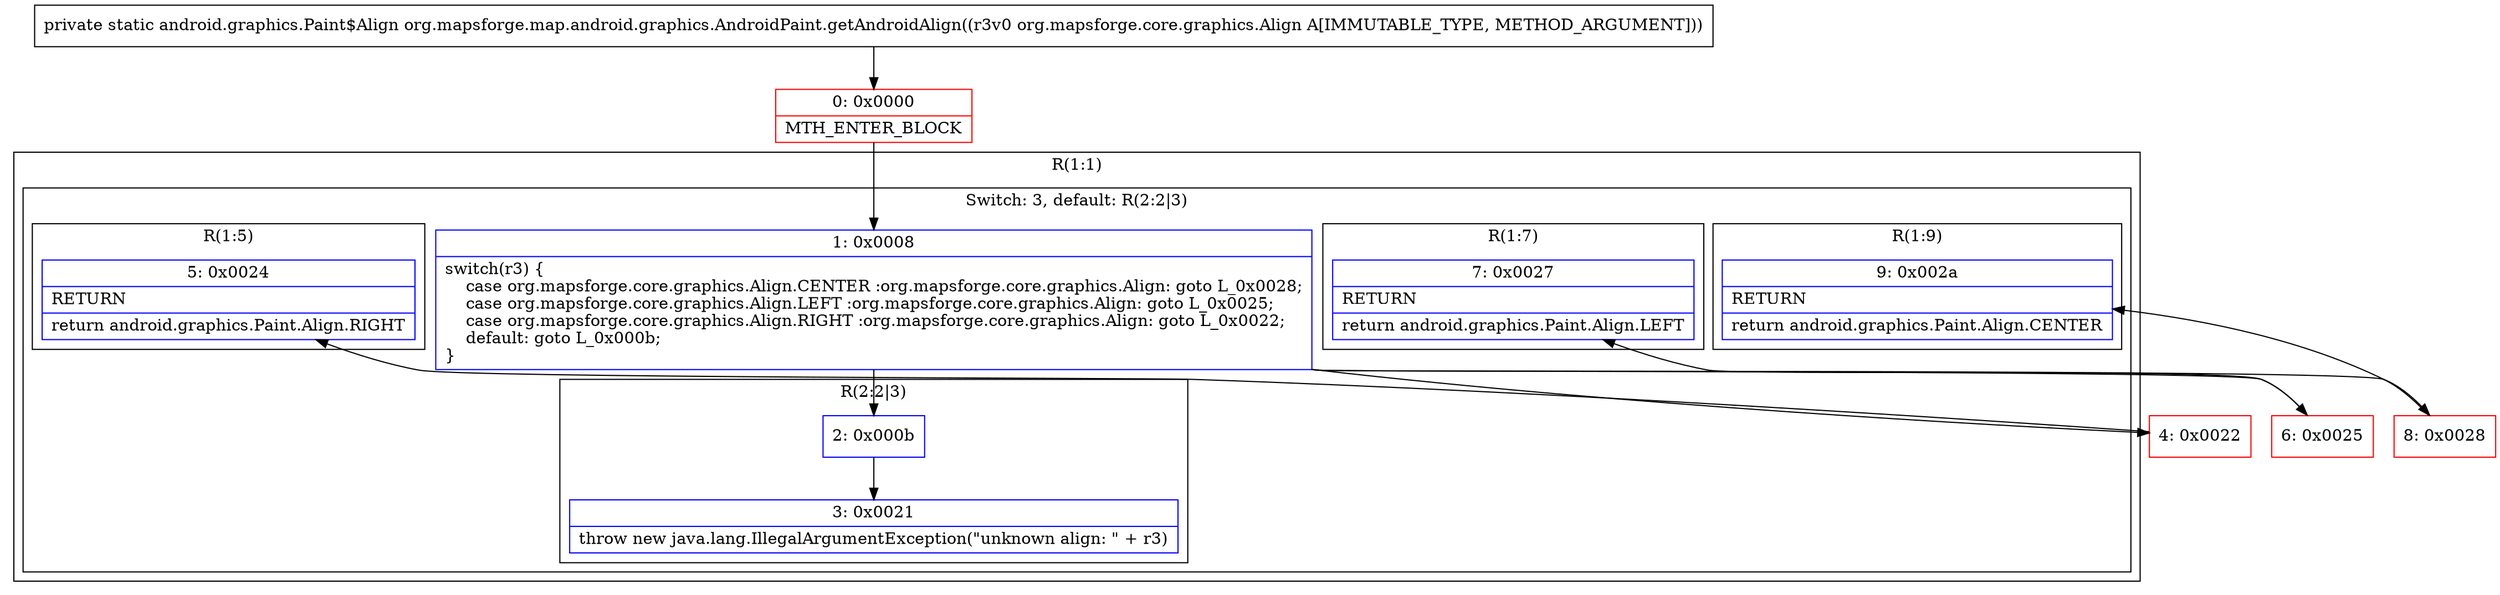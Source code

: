 digraph "CFG fororg.mapsforge.map.android.graphics.AndroidPaint.getAndroidAlign(Lorg\/mapsforge\/core\/graphics\/Align;)Landroid\/graphics\/Paint$Align;" {
subgraph cluster_Region_960432948 {
label = "R(1:1)";
node [shape=record,color=blue];
subgraph cluster_SwitchRegion_1683468490 {
label = "Switch: 3, default: R(2:2|3)";
node [shape=record,color=blue];
Node_1 [shape=record,label="{1\:\ 0x0008|switch(r3) \{\l    case org.mapsforge.core.graphics.Align.CENTER :org.mapsforge.core.graphics.Align: goto L_0x0028;\l    case org.mapsforge.core.graphics.Align.LEFT :org.mapsforge.core.graphics.Align: goto L_0x0025;\l    case org.mapsforge.core.graphics.Align.RIGHT :org.mapsforge.core.graphics.Align: goto L_0x0022;\l    default: goto L_0x000b;\l\}\l}"];
subgraph cluster_Region_312240860 {
label = "R(1:9)";
node [shape=record,color=blue];
Node_9 [shape=record,label="{9\:\ 0x002a|RETURN\l|return android.graphics.Paint.Align.CENTER\l}"];
}
subgraph cluster_Region_1758323239 {
label = "R(1:7)";
node [shape=record,color=blue];
Node_7 [shape=record,label="{7\:\ 0x0027|RETURN\l|return android.graphics.Paint.Align.LEFT\l}"];
}
subgraph cluster_Region_703210145 {
label = "R(1:5)";
node [shape=record,color=blue];
Node_5 [shape=record,label="{5\:\ 0x0024|RETURN\l|return android.graphics.Paint.Align.RIGHT\l}"];
}
subgraph cluster_Region_1893865142 {
label = "R(2:2|3)";
node [shape=record,color=blue];
Node_2 [shape=record,label="{2\:\ 0x000b}"];
Node_3 [shape=record,label="{3\:\ 0x0021|throw new java.lang.IllegalArgumentException(\"unknown align: \" + r3)\l}"];
}
}
}
Node_0 [shape=record,color=red,label="{0\:\ 0x0000|MTH_ENTER_BLOCK\l}"];
Node_4 [shape=record,color=red,label="{4\:\ 0x0022}"];
Node_6 [shape=record,color=red,label="{6\:\ 0x0025}"];
Node_8 [shape=record,color=red,label="{8\:\ 0x0028}"];
MethodNode[shape=record,label="{private static android.graphics.Paint$Align org.mapsforge.map.android.graphics.AndroidPaint.getAndroidAlign((r3v0 org.mapsforge.core.graphics.Align A[IMMUTABLE_TYPE, METHOD_ARGUMENT])) }"];
MethodNode -> Node_0;
Node_1 -> Node_2;
Node_1 -> Node_4;
Node_1 -> Node_6;
Node_1 -> Node_8;
Node_2 -> Node_3;
Node_0 -> Node_1;
Node_4 -> Node_5;
Node_6 -> Node_7;
Node_8 -> Node_9;
}

